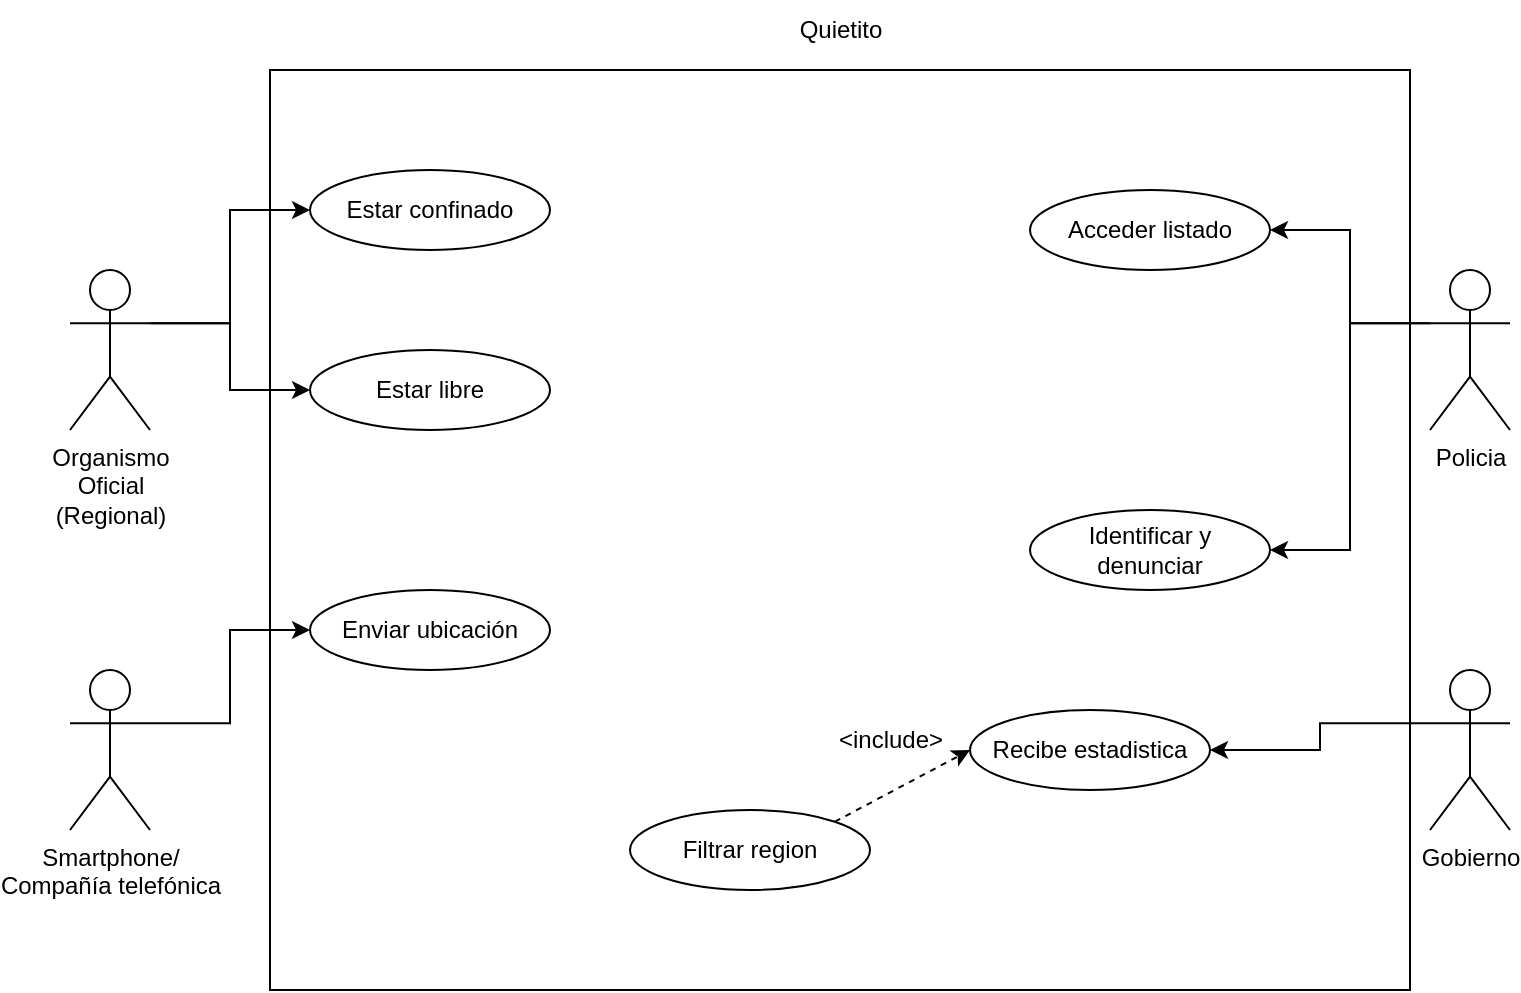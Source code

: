 <mxfile version="20.8.8" type="github">
  <diagram name="Página-1" id="OcGhS874R1WnHsH4suTy">
    <mxGraphModel dx="658" dy="794" grid="1" gridSize="10" guides="1" tooltips="1" connect="1" arrows="1" fold="1" page="1" pageScale="1" pageWidth="827" pageHeight="1169" math="0" shadow="0">
      <root>
        <mxCell id="0" />
        <mxCell id="1" parent="0" />
        <mxCell id="tEOXZ-O5XsBAkcaOIRaJ-10" value="" style="rounded=0;whiteSpace=wrap;html=1;fillColor=none;shadow=0;" vertex="1" parent="1">
          <mxGeometry x="140" y="60" width="570" height="460" as="geometry" />
        </mxCell>
        <mxCell id="tEOXZ-O5XsBAkcaOIRaJ-7" style="edgeStyle=orthogonalEdgeStyle;rounded=0;orthogonalLoop=1;jettySize=auto;html=1;exitX=1;exitY=0.333;exitDx=0;exitDy=0;exitPerimeter=0;entryX=0;entryY=0.5;entryDx=0;entryDy=0;" edge="1" parent="1" source="tEOXZ-O5XsBAkcaOIRaJ-1" target="tEOXZ-O5XsBAkcaOIRaJ-3">
          <mxGeometry relative="1" as="geometry" />
        </mxCell>
        <mxCell id="tEOXZ-O5XsBAkcaOIRaJ-14" style="edgeStyle=orthogonalEdgeStyle;rounded=0;orthogonalLoop=1;jettySize=auto;html=1;exitX=1;exitY=0.333;exitDx=0;exitDy=0;exitPerimeter=0;entryX=0;entryY=0.5;entryDx=0;entryDy=0;" edge="1" parent="1" source="tEOXZ-O5XsBAkcaOIRaJ-1" target="tEOXZ-O5XsBAkcaOIRaJ-13">
          <mxGeometry relative="1" as="geometry" />
        </mxCell>
        <mxCell id="tEOXZ-O5XsBAkcaOIRaJ-1" value="Organismo &lt;br&gt;Oficial&lt;br&gt;(Regional)" style="shape=umlActor;verticalLabelPosition=bottom;verticalAlign=top;html=1;outlineConnect=0;" vertex="1" parent="1">
          <mxGeometry x="40" y="160" width="40" height="80" as="geometry" />
        </mxCell>
        <mxCell id="tEOXZ-O5XsBAkcaOIRaJ-3" value="Estar confinado" style="ellipse;whiteSpace=wrap;html=1;" vertex="1" parent="1">
          <mxGeometry x="160" y="110" width="120" height="40" as="geometry" />
        </mxCell>
        <mxCell id="tEOXZ-O5XsBAkcaOIRaJ-8" style="edgeStyle=orthogonalEdgeStyle;rounded=0;orthogonalLoop=1;jettySize=auto;html=1;exitX=1;exitY=0.333;exitDx=0;exitDy=0;exitPerimeter=0;entryX=0;entryY=0.5;entryDx=0;entryDy=0;" edge="1" parent="1" source="tEOXZ-O5XsBAkcaOIRaJ-4" target="tEOXZ-O5XsBAkcaOIRaJ-5">
          <mxGeometry relative="1" as="geometry" />
        </mxCell>
        <mxCell id="tEOXZ-O5XsBAkcaOIRaJ-4" value="Smartphone/&lt;br&gt;Compañía telefónica" style="shape=umlActor;verticalLabelPosition=bottom;verticalAlign=top;html=1;outlineConnect=0;" vertex="1" parent="1">
          <mxGeometry x="40" y="360" width="40" height="80" as="geometry" />
        </mxCell>
        <mxCell id="tEOXZ-O5XsBAkcaOIRaJ-5" value="Enviar ubicación" style="ellipse;whiteSpace=wrap;html=1;" vertex="1" parent="1">
          <mxGeometry x="160" y="320" width="120" height="40" as="geometry" />
        </mxCell>
        <mxCell id="tEOXZ-O5XsBAkcaOIRaJ-19" style="edgeStyle=orthogonalEdgeStyle;rounded=0;orthogonalLoop=1;jettySize=auto;html=1;exitX=0;exitY=0.333;exitDx=0;exitDy=0;exitPerimeter=0;" edge="1" parent="1" source="tEOXZ-O5XsBAkcaOIRaJ-6" target="tEOXZ-O5XsBAkcaOIRaJ-18">
          <mxGeometry relative="1" as="geometry" />
        </mxCell>
        <mxCell id="tEOXZ-O5XsBAkcaOIRaJ-21" style="edgeStyle=orthogonalEdgeStyle;rounded=0;orthogonalLoop=1;jettySize=auto;html=1;exitX=0;exitY=0.333;exitDx=0;exitDy=0;exitPerimeter=0;entryX=1;entryY=0.5;entryDx=0;entryDy=0;" edge="1" parent="1" source="tEOXZ-O5XsBAkcaOIRaJ-6" target="tEOXZ-O5XsBAkcaOIRaJ-20">
          <mxGeometry relative="1" as="geometry" />
        </mxCell>
        <mxCell id="tEOXZ-O5XsBAkcaOIRaJ-6" value="Policia" style="shape=umlActor;verticalLabelPosition=bottom;verticalAlign=top;html=1;outlineConnect=0;" vertex="1" parent="1">
          <mxGeometry x="720" y="160" width="40" height="80" as="geometry" />
        </mxCell>
        <mxCell id="tEOXZ-O5XsBAkcaOIRaJ-12" value="Quietito" style="text;html=1;align=center;verticalAlign=middle;resizable=0;points=[];autosize=1;strokeColor=none;fillColor=none;" vertex="1" parent="1">
          <mxGeometry x="395" y="25" width="60" height="30" as="geometry" />
        </mxCell>
        <mxCell id="tEOXZ-O5XsBAkcaOIRaJ-13" value="Estar libre" style="ellipse;whiteSpace=wrap;html=1;" vertex="1" parent="1">
          <mxGeometry x="160" y="200" width="120" height="40" as="geometry" />
        </mxCell>
        <mxCell id="tEOXZ-O5XsBAkcaOIRaJ-22" style="edgeStyle=orthogonalEdgeStyle;rounded=0;orthogonalLoop=1;jettySize=auto;html=1;exitX=0;exitY=0.333;exitDx=0;exitDy=0;exitPerimeter=0;entryX=1;entryY=0.5;entryDx=0;entryDy=0;" edge="1" parent="1" source="tEOXZ-O5XsBAkcaOIRaJ-15" target="tEOXZ-O5XsBAkcaOIRaJ-17">
          <mxGeometry relative="1" as="geometry" />
        </mxCell>
        <mxCell id="tEOXZ-O5XsBAkcaOIRaJ-15" value="Gobierno" style="shape=umlActor;verticalLabelPosition=bottom;verticalAlign=top;html=1;outlineConnect=0;" vertex="1" parent="1">
          <mxGeometry x="720" y="360" width="40" height="80" as="geometry" />
        </mxCell>
        <mxCell id="tEOXZ-O5XsBAkcaOIRaJ-17" value="Recibe estadistica" style="ellipse;whiteSpace=wrap;html=1;" vertex="1" parent="1">
          <mxGeometry x="490" y="380" width="120" height="40" as="geometry" />
        </mxCell>
        <mxCell id="tEOXZ-O5XsBAkcaOIRaJ-18" value="Acceder listado" style="ellipse;whiteSpace=wrap;html=1;" vertex="1" parent="1">
          <mxGeometry x="520" y="120" width="120" height="40" as="geometry" />
        </mxCell>
        <mxCell id="tEOXZ-O5XsBAkcaOIRaJ-20" value="Identificar y &lt;br&gt;denunciar" style="ellipse;whiteSpace=wrap;html=1;" vertex="1" parent="1">
          <mxGeometry x="520" y="280" width="120" height="40" as="geometry" />
        </mxCell>
        <mxCell id="tEOXZ-O5XsBAkcaOIRaJ-26" style="rounded=0;orthogonalLoop=1;jettySize=auto;html=1;exitX=1;exitY=0;exitDx=0;exitDy=0;entryX=0;entryY=0.5;entryDx=0;entryDy=0;dashed=1;" edge="1" parent="1" source="tEOXZ-O5XsBAkcaOIRaJ-23" target="tEOXZ-O5XsBAkcaOIRaJ-17">
          <mxGeometry relative="1" as="geometry" />
        </mxCell>
        <mxCell id="tEOXZ-O5XsBAkcaOIRaJ-23" value="Filtrar region" style="ellipse;whiteSpace=wrap;html=1;" vertex="1" parent="1">
          <mxGeometry x="320" y="430" width="120" height="40" as="geometry" />
        </mxCell>
        <mxCell id="tEOXZ-O5XsBAkcaOIRaJ-27" value="&amp;lt;include&amp;gt;" style="text;html=1;align=center;verticalAlign=middle;resizable=0;points=[];autosize=1;strokeColor=none;fillColor=none;" vertex="1" parent="1">
          <mxGeometry x="410" y="380" width="80" height="30" as="geometry" />
        </mxCell>
      </root>
    </mxGraphModel>
  </diagram>
</mxfile>
